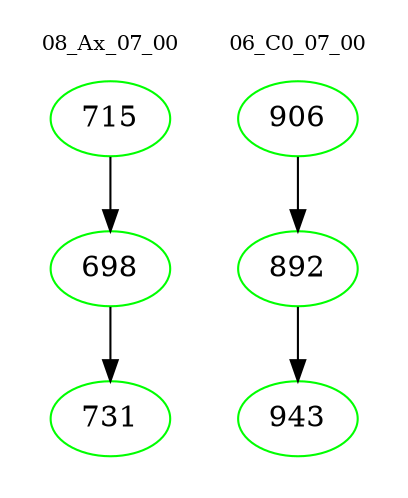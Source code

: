 digraph{
subgraph cluster_0 {
color = white
label = "08_Ax_07_00";
fontsize=10;
T0_715 [label="715", color="green"]
T0_715 -> T0_698 [color="black"]
T0_698 [label="698", color="green"]
T0_698 -> T0_731 [color="black"]
T0_731 [label="731", color="green"]
}
subgraph cluster_1 {
color = white
label = "06_C0_07_00";
fontsize=10;
T1_906 [label="906", color="green"]
T1_906 -> T1_892 [color="black"]
T1_892 [label="892", color="green"]
T1_892 -> T1_943 [color="black"]
T1_943 [label="943", color="green"]
}
}
